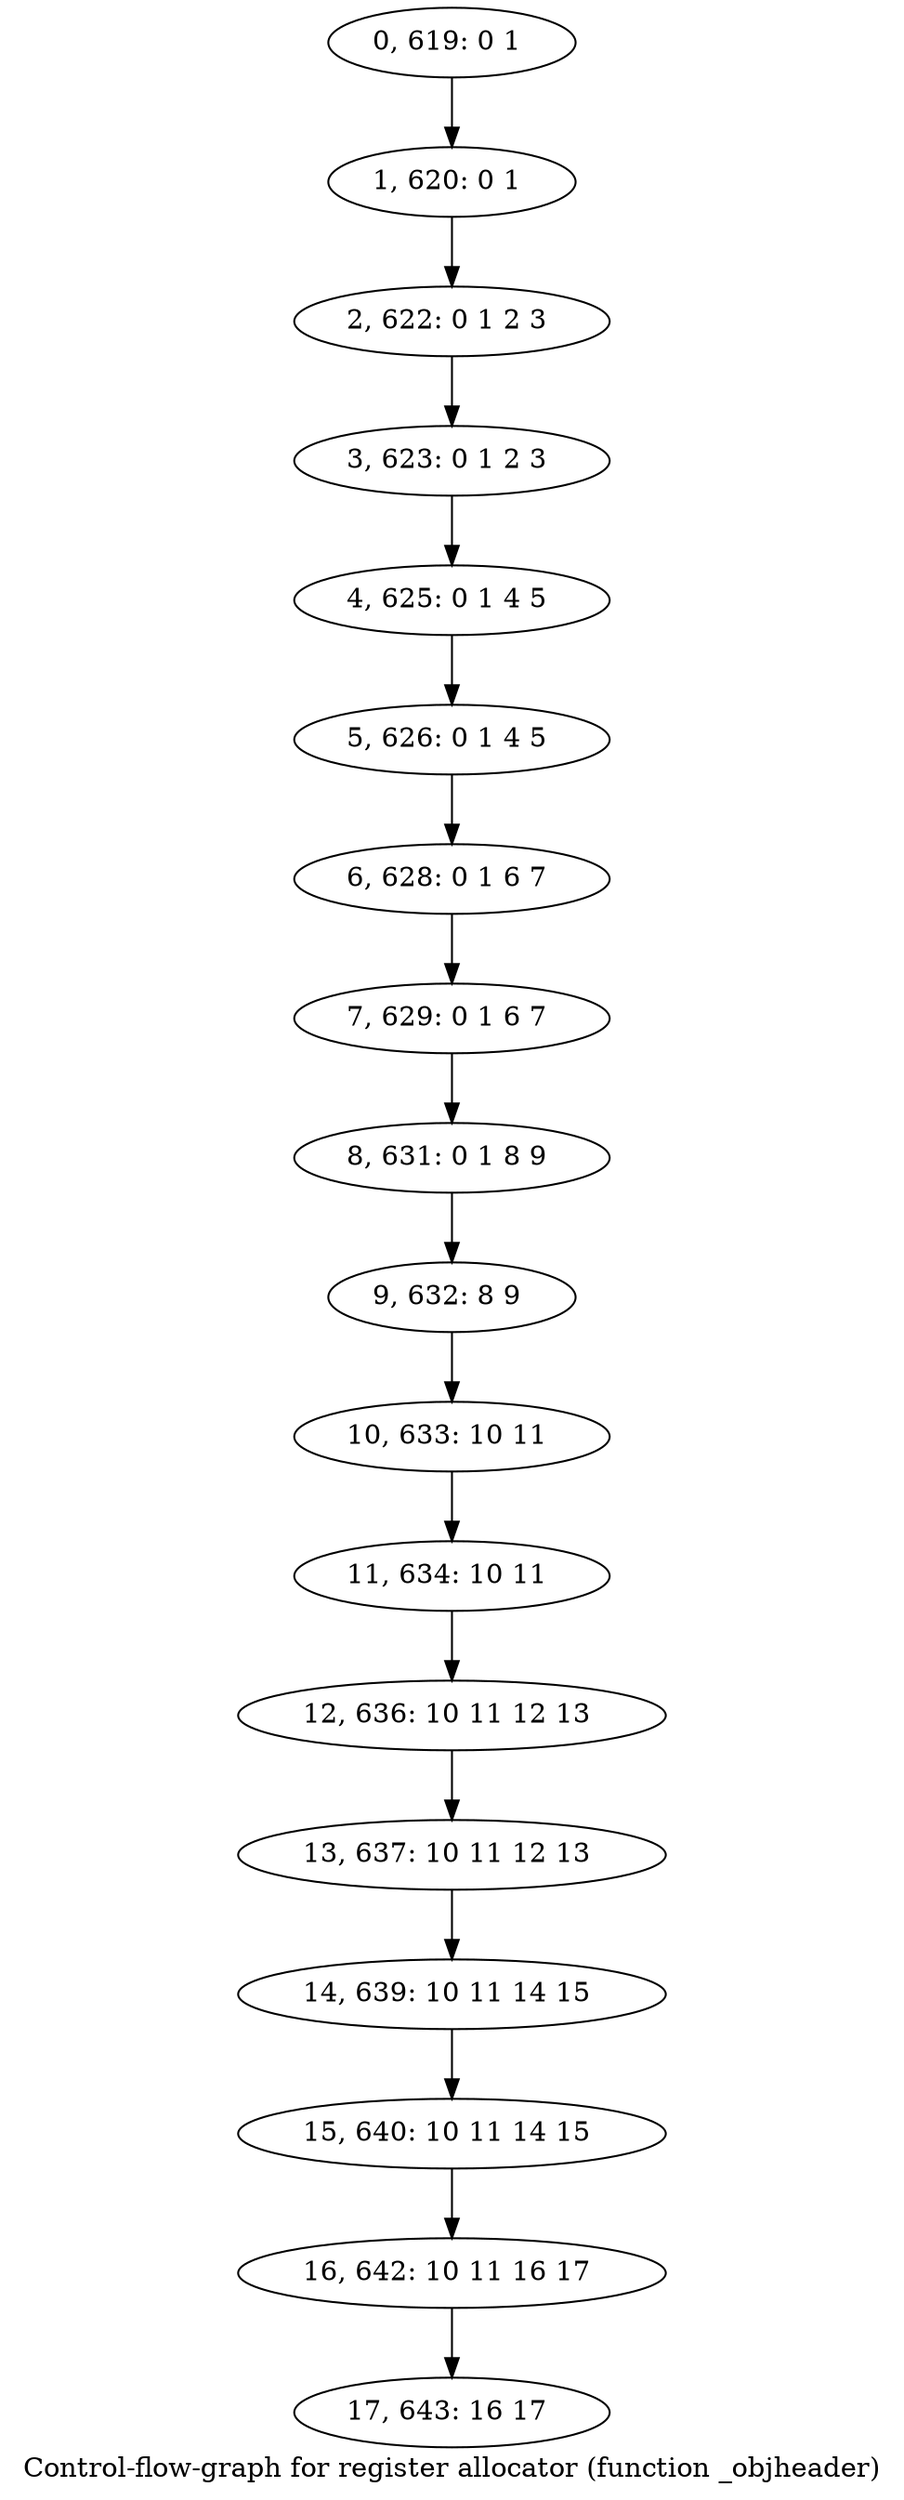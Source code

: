 digraph G {
graph [label="Control-flow-graph for register allocator (function _objheader)"]
0[label="0, 619: 0 1 "];
1[label="1, 620: 0 1 "];
2[label="2, 622: 0 1 2 3 "];
3[label="3, 623: 0 1 2 3 "];
4[label="4, 625: 0 1 4 5 "];
5[label="5, 626: 0 1 4 5 "];
6[label="6, 628: 0 1 6 7 "];
7[label="7, 629: 0 1 6 7 "];
8[label="8, 631: 0 1 8 9 "];
9[label="9, 632: 8 9 "];
10[label="10, 633: 10 11 "];
11[label="11, 634: 10 11 "];
12[label="12, 636: 10 11 12 13 "];
13[label="13, 637: 10 11 12 13 "];
14[label="14, 639: 10 11 14 15 "];
15[label="15, 640: 10 11 14 15 "];
16[label="16, 642: 10 11 16 17 "];
17[label="17, 643: 16 17 "];
0->1 ;
1->2 ;
2->3 ;
3->4 ;
4->5 ;
5->6 ;
6->7 ;
7->8 ;
8->9 ;
9->10 ;
10->11 ;
11->12 ;
12->13 ;
13->14 ;
14->15 ;
15->16 ;
16->17 ;
}

